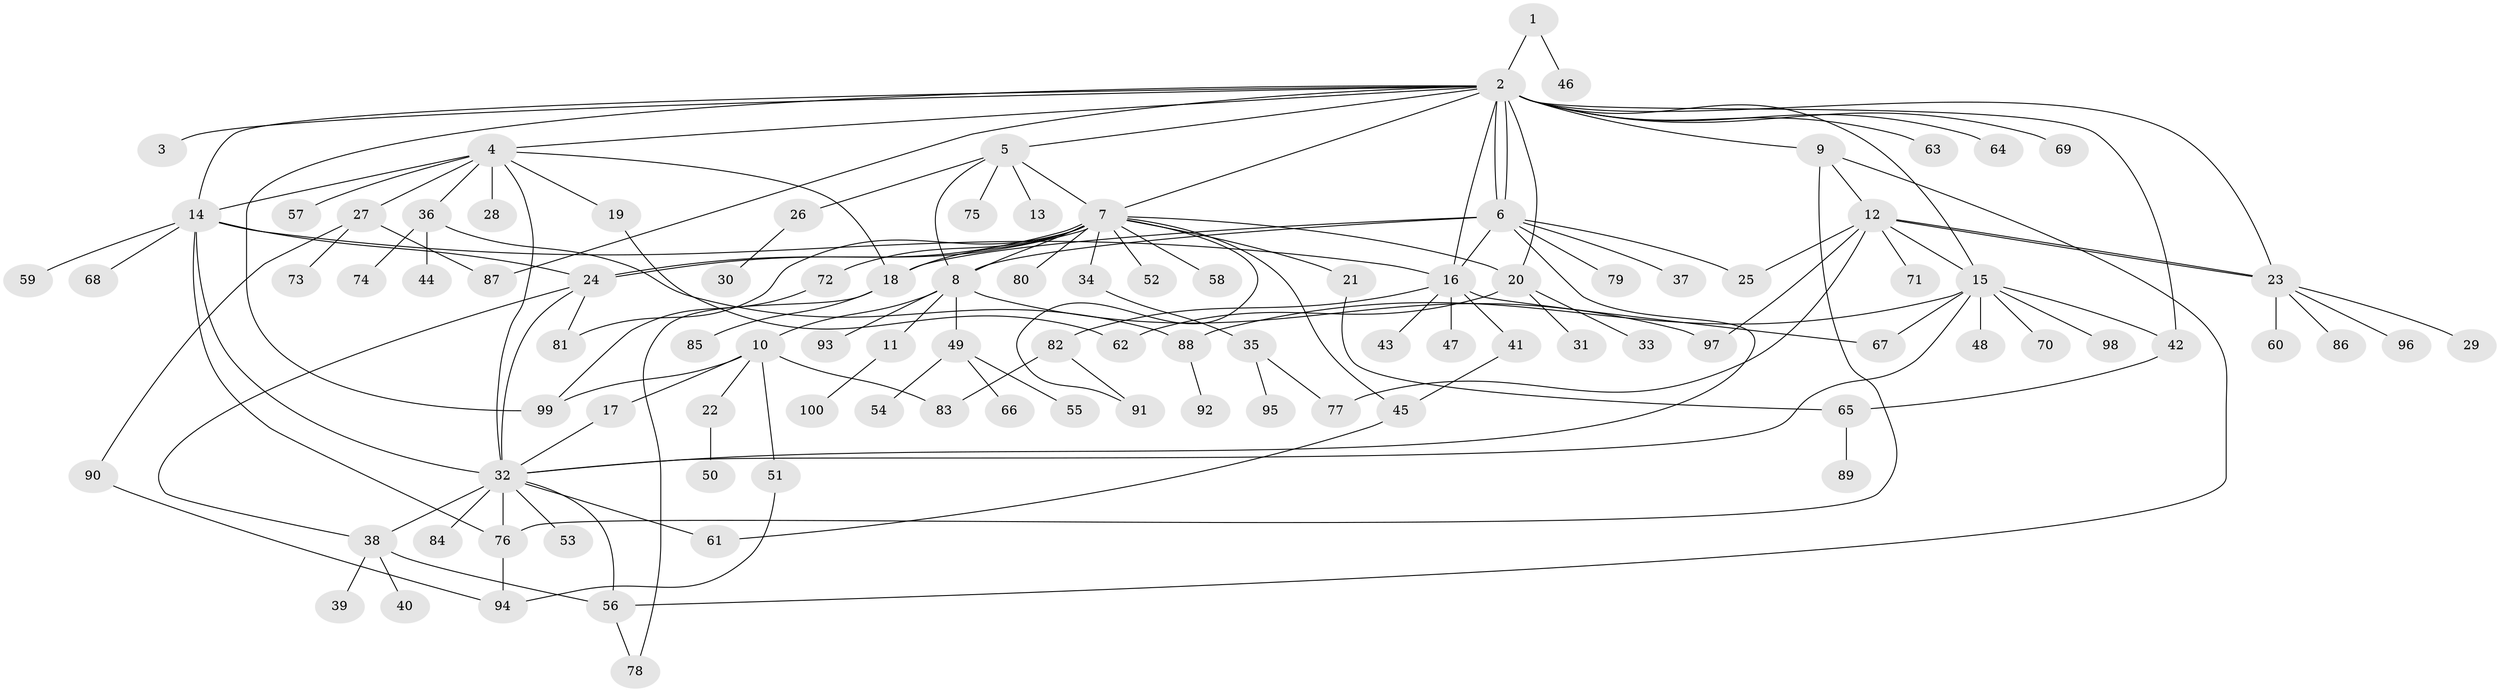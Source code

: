 // Generated by graph-tools (version 1.1) at 2025/01/03/09/25 03:01:38]
// undirected, 100 vertices, 143 edges
graph export_dot {
graph [start="1"]
  node [color=gray90,style=filled];
  1;
  2;
  3;
  4;
  5;
  6;
  7;
  8;
  9;
  10;
  11;
  12;
  13;
  14;
  15;
  16;
  17;
  18;
  19;
  20;
  21;
  22;
  23;
  24;
  25;
  26;
  27;
  28;
  29;
  30;
  31;
  32;
  33;
  34;
  35;
  36;
  37;
  38;
  39;
  40;
  41;
  42;
  43;
  44;
  45;
  46;
  47;
  48;
  49;
  50;
  51;
  52;
  53;
  54;
  55;
  56;
  57;
  58;
  59;
  60;
  61;
  62;
  63;
  64;
  65;
  66;
  67;
  68;
  69;
  70;
  71;
  72;
  73;
  74;
  75;
  76;
  77;
  78;
  79;
  80;
  81;
  82;
  83;
  84;
  85;
  86;
  87;
  88;
  89;
  90;
  91;
  92;
  93;
  94;
  95;
  96;
  97;
  98;
  99;
  100;
  1 -- 2;
  1 -- 46;
  2 -- 3;
  2 -- 4;
  2 -- 5;
  2 -- 6;
  2 -- 6;
  2 -- 7;
  2 -- 9;
  2 -- 14;
  2 -- 15;
  2 -- 16;
  2 -- 20;
  2 -- 23;
  2 -- 42;
  2 -- 63;
  2 -- 64;
  2 -- 69;
  2 -- 87;
  2 -- 99;
  4 -- 14;
  4 -- 18;
  4 -- 19;
  4 -- 27;
  4 -- 28;
  4 -- 32;
  4 -- 36;
  4 -- 57;
  5 -- 7;
  5 -- 8;
  5 -- 13;
  5 -- 26;
  5 -- 75;
  6 -- 8;
  6 -- 16;
  6 -- 18;
  6 -- 25;
  6 -- 32;
  6 -- 37;
  6 -- 79;
  7 -- 8;
  7 -- 18;
  7 -- 20;
  7 -- 21;
  7 -- 24;
  7 -- 24;
  7 -- 34;
  7 -- 45;
  7 -- 52;
  7 -- 58;
  7 -- 72;
  7 -- 80;
  7 -- 81;
  7 -- 91;
  8 -- 10;
  8 -- 11;
  8 -- 49;
  8 -- 93;
  8 -- 97;
  9 -- 12;
  9 -- 56;
  9 -- 76;
  10 -- 17;
  10 -- 22;
  10 -- 51;
  10 -- 83;
  10 -- 99;
  11 -- 100;
  12 -- 15;
  12 -- 23;
  12 -- 23;
  12 -- 25;
  12 -- 71;
  12 -- 77;
  12 -- 97;
  14 -- 16;
  14 -- 24;
  14 -- 32;
  14 -- 59;
  14 -- 68;
  14 -- 76;
  15 -- 32;
  15 -- 42;
  15 -- 48;
  15 -- 67;
  15 -- 70;
  15 -- 88;
  15 -- 98;
  16 -- 41;
  16 -- 43;
  16 -- 47;
  16 -- 67;
  16 -- 82;
  17 -- 32;
  18 -- 78;
  18 -- 85;
  19 -- 62;
  20 -- 31;
  20 -- 33;
  20 -- 62;
  21 -- 65;
  22 -- 50;
  23 -- 29;
  23 -- 60;
  23 -- 86;
  23 -- 96;
  24 -- 32;
  24 -- 38;
  24 -- 81;
  26 -- 30;
  27 -- 73;
  27 -- 87;
  27 -- 90;
  32 -- 38;
  32 -- 53;
  32 -- 56;
  32 -- 61;
  32 -- 76;
  32 -- 84;
  34 -- 35;
  35 -- 77;
  35 -- 95;
  36 -- 44;
  36 -- 74;
  36 -- 88;
  38 -- 39;
  38 -- 40;
  38 -- 56;
  41 -- 45;
  42 -- 65;
  45 -- 61;
  49 -- 54;
  49 -- 55;
  49 -- 66;
  51 -- 94;
  56 -- 78;
  65 -- 89;
  72 -- 99;
  76 -- 94;
  82 -- 83;
  82 -- 91;
  88 -- 92;
  90 -- 94;
}
